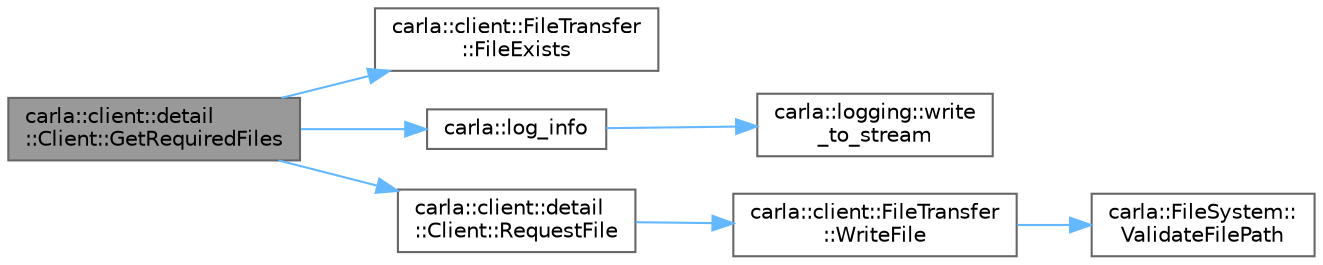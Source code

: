 digraph "carla::client::detail::Client::GetRequiredFiles"
{
 // INTERACTIVE_SVG=YES
 // LATEX_PDF_SIZE
  bgcolor="transparent";
  edge [fontname=Helvetica,fontsize=10,labelfontname=Helvetica,labelfontsize=10];
  node [fontname=Helvetica,fontsize=10,shape=box,height=0.2,width=0.4];
  rankdir="LR";
  Node1 [id="Node000001",label="carla::client::detail\l::Client::GetRequiredFiles",height=0.2,width=0.4,color="gray40", fillcolor="grey60", style="filled", fontcolor="black",tooltip=" "];
  Node1 -> Node2 [id="edge1_Node000001_Node000002",color="steelblue1",style="solid",tooltip=" "];
  Node2 [id="Node000002",label="carla::client::FileTransfer\l::FileExists",height=0.2,width=0.4,color="grey40", fillcolor="white", style="filled",URL="$df/df4/classcarla_1_1client_1_1FileTransfer.html#a5bbbd32758f0bad3d927009c16b9f616",tooltip=" "];
  Node1 -> Node3 [id="edge2_Node000001_Node000003",color="steelblue1",style="solid",tooltip=" "];
  Node3 [id="Node000003",label="carla::log_info",height=0.2,width=0.4,color="grey40", fillcolor="white", style="filled",URL="$d9/d36/namespacecarla.html#a7d4c773703bac6e1ed8379a090228612",tooltip=" "];
  Node3 -> Node4 [id="edge3_Node000003_Node000004",color="steelblue1",style="solid",tooltip=" "];
  Node4 [id="Node000004",label="carla::logging::write\l_to_stream",height=0.2,width=0.4,color="grey40", fillcolor="white", style="filled",URL="$d2/d8c/namespacecarla_1_1logging.html#a4193666236852fb6a6977299a31445d8",tooltip=" "];
  Node1 -> Node5 [id="edge4_Node000001_Node000005",color="steelblue1",style="solid",tooltip=" "];
  Node5 [id="Node000005",label="carla::client::detail\l::Client::RequestFile",height=0.2,width=0.4,color="grey40", fillcolor="white", style="filled",URL="$dd/ddd/classcarla_1_1client_1_1detail_1_1Client.html#a2f367935aef218a16fde3469b3976dd1",tooltip=" "];
  Node5 -> Node6 [id="edge5_Node000005_Node000006",color="steelblue1",style="solid",tooltip=" "];
  Node6 [id="Node000006",label="carla::client::FileTransfer\l::WriteFile",height=0.2,width=0.4,color="grey40", fillcolor="white", style="filled",URL="$df/df4/classcarla_1_1client_1_1FileTransfer.html#ad34a81fe308747f5a47f852872370cce",tooltip=" "];
  Node6 -> Node7 [id="edge6_Node000006_Node000007",color="steelblue1",style="solid",tooltip=" "];
  Node7 [id="Node000007",label="carla::FileSystem::\lValidateFilePath",height=0.2,width=0.4,color="grey40", fillcolor="white", style="filled",URL="$d2/d21/classcarla_1_1FileSystem.html#a86e4a48162e4e44b0e199fb43229b500",tooltip="Convenient function to validate a path before creating a file."];
}
